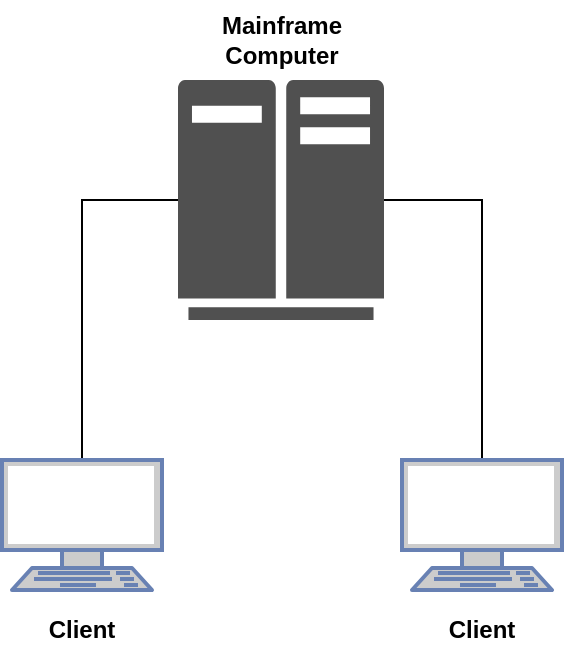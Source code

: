 <mxfile version="10.5.8" type="device"><diagram id="M1Ca-ZIx8PQV6kUmrSYu" name="Page-1"><mxGraphModel dx="1108" dy="599" grid="1" gridSize="10" guides="1" tooltips="1" connect="1" arrows="1" fold="1" page="1" pageScale="1" pageWidth="400" pageHeight="400" math="0" shadow="0"><root><mxCell id="0"/><mxCell id="1" parent="0"/><mxCell id="adAaC9X8eNBB4WosB0cQ-4" style="edgeStyle=orthogonalEdgeStyle;rounded=0;orthogonalLoop=1;jettySize=auto;html=1;entryX=0.5;entryY=0;entryDx=0;entryDy=0;entryPerimeter=0;endArrow=none;endFill=0;" edge="1" parent="1" source="adAaC9X8eNBB4WosB0cQ-1" target="adAaC9X8eNBB4WosB0cQ-2"><mxGeometry relative="1" as="geometry"/></mxCell><mxCell id="adAaC9X8eNBB4WosB0cQ-7" style="edgeStyle=orthogonalEdgeStyle;rounded=0;orthogonalLoop=1;jettySize=auto;html=1;endArrow=none;endFill=0;" edge="1" parent="1" source="adAaC9X8eNBB4WosB0cQ-1" target="adAaC9X8eNBB4WosB0cQ-3"><mxGeometry relative="1" as="geometry"/></mxCell><mxCell id="adAaC9X8eNBB4WosB0cQ-1" value="" style="shadow=0;dashed=0;html=1;strokeColor=none;fillColor=#505050;labelPosition=center;verticalLabelPosition=bottom;verticalAlign=top;outlineConnect=0;align=center;shape=mxgraph.office.servers.mainframe_host;" vertex="1" parent="1"><mxGeometry x="148" y="60" width="103" height="120" as="geometry"/></mxCell><mxCell id="adAaC9X8eNBB4WosB0cQ-2" value="" style="fontColor=#0066CC;verticalAlign=top;verticalLabelPosition=bottom;labelPosition=center;align=center;html=1;outlineConnect=0;fillColor=#CCCCCC;strokeColor=#6881B3;gradientColor=none;gradientDirection=north;strokeWidth=2;shape=mxgraph.networks.terminal;" vertex="1" parent="1"><mxGeometry x="60" y="250" width="80" height="65" as="geometry"/></mxCell><mxCell id="adAaC9X8eNBB4WosB0cQ-3" value="" style="fontColor=#0066CC;verticalAlign=top;verticalLabelPosition=bottom;labelPosition=center;align=center;html=1;outlineConnect=0;fillColor=#CCCCCC;strokeColor=#6881B3;gradientColor=none;gradientDirection=north;strokeWidth=2;shape=mxgraph.networks.terminal;" vertex="1" parent="1"><mxGeometry x="260" y="250" width="80" height="65" as="geometry"/></mxCell><mxCell id="adAaC9X8eNBB4WosB0cQ-8" value="Mainframe&lt;br&gt;Computer&lt;br&gt;" style="text;html=1;strokeColor=none;fillColor=none;align=center;verticalAlign=middle;whiteSpace=wrap;rounded=0;fontStyle=1" vertex="1" parent="1"><mxGeometry x="159.5" y="20" width="80" height="40" as="geometry"/></mxCell><mxCell id="adAaC9X8eNBB4WosB0cQ-9" value="Client&lt;br&gt;" style="text;html=1;strokeColor=none;fillColor=none;align=center;verticalAlign=middle;whiteSpace=wrap;rounded=0;fontStyle=1" vertex="1" parent="1"><mxGeometry x="60" y="320" width="80" height="30" as="geometry"/></mxCell><mxCell id="adAaC9X8eNBB4WosB0cQ-10" value="Client&lt;br&gt;" style="text;html=1;strokeColor=none;fillColor=none;align=center;verticalAlign=middle;whiteSpace=wrap;rounded=0;fontStyle=1" vertex="1" parent="1"><mxGeometry x="260" y="320" width="80" height="30" as="geometry"/></mxCell></root></mxGraphModel></diagram></mxfile>